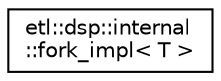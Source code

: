 digraph "Graphical Class Hierarchy"
{
  edge [fontname="Helvetica",fontsize="10",labelfontname="Helvetica",labelfontsize="10"];
  node [fontname="Helvetica",fontsize="10",shape=record];
  rankdir="LR";
  Node0 [label="etl::dsp::internal\l::fork_impl\< T \>",height=0.2,width=0.4,color="black", fillcolor="white", style="filled",URL="$structetl_1_1dsp_1_1internal_1_1fork__impl.html"];
}
